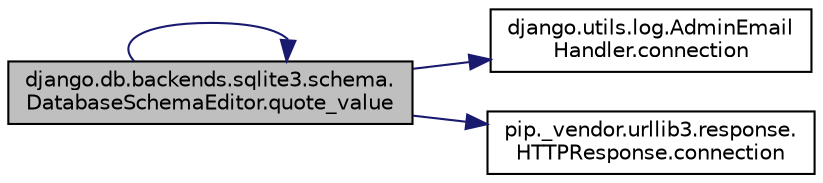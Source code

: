 digraph "django.db.backends.sqlite3.schema.DatabaseSchemaEditor.quote_value"
{
 // LATEX_PDF_SIZE
  edge [fontname="Helvetica",fontsize="10",labelfontname="Helvetica",labelfontsize="10"];
  node [fontname="Helvetica",fontsize="10",shape=record];
  rankdir="LR";
  Node1 [label="django.db.backends.sqlite3.schema.\lDatabaseSchemaEditor.quote_value",height=0.2,width=0.4,color="black", fillcolor="grey75", style="filled", fontcolor="black",tooltip=" "];
  Node1 -> Node2 [color="midnightblue",fontsize="10",style="solid",fontname="Helvetica"];
  Node2 [label="django.utils.log.AdminEmail\lHandler.connection",height=0.2,width=0.4,color="black", fillcolor="white", style="filled",URL="$d9/d6a/classdjango_1_1utils_1_1log_1_1_admin_email_handler.html#a07baeac3b7b8c28175cfd3a4a55ba9b5",tooltip=" "];
  Node1 -> Node3 [color="midnightblue",fontsize="10",style="solid",fontname="Helvetica"];
  Node3 [label="pip._vendor.urllib3.response.\lHTTPResponse.connection",height=0.2,width=0.4,color="black", fillcolor="white", style="filled",URL="$dd/d5a/classpip_1_1__vendor_1_1urllib3_1_1response_1_1_h_t_t_p_response.html#a27a88449c366048b39e0a46f78381f1a",tooltip=" "];
  Node1 -> Node1 [color="midnightblue",fontsize="10",style="solid",fontname="Helvetica"];
}
